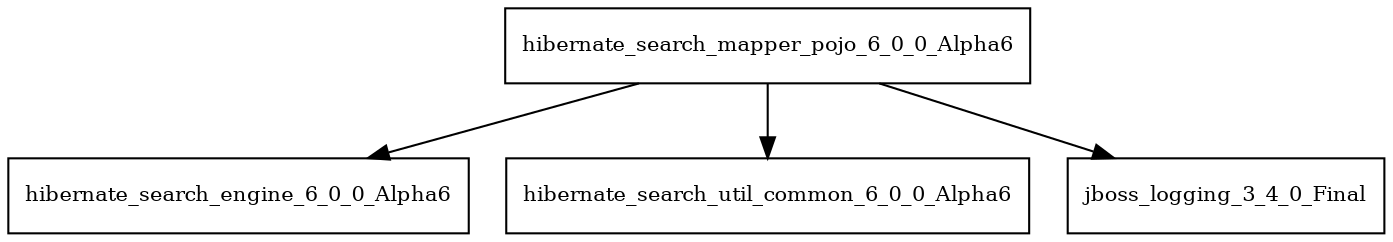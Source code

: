 digraph hibernate_search_mapper_pojo_6_0_0_Alpha6_dependencies {
  node [shape = box, fontsize=10.0];
  hibernate_search_mapper_pojo_6_0_0_Alpha6 -> hibernate_search_engine_6_0_0_Alpha6;
  hibernate_search_mapper_pojo_6_0_0_Alpha6 -> hibernate_search_util_common_6_0_0_Alpha6;
  hibernate_search_mapper_pojo_6_0_0_Alpha6 -> jboss_logging_3_4_0_Final;
}
